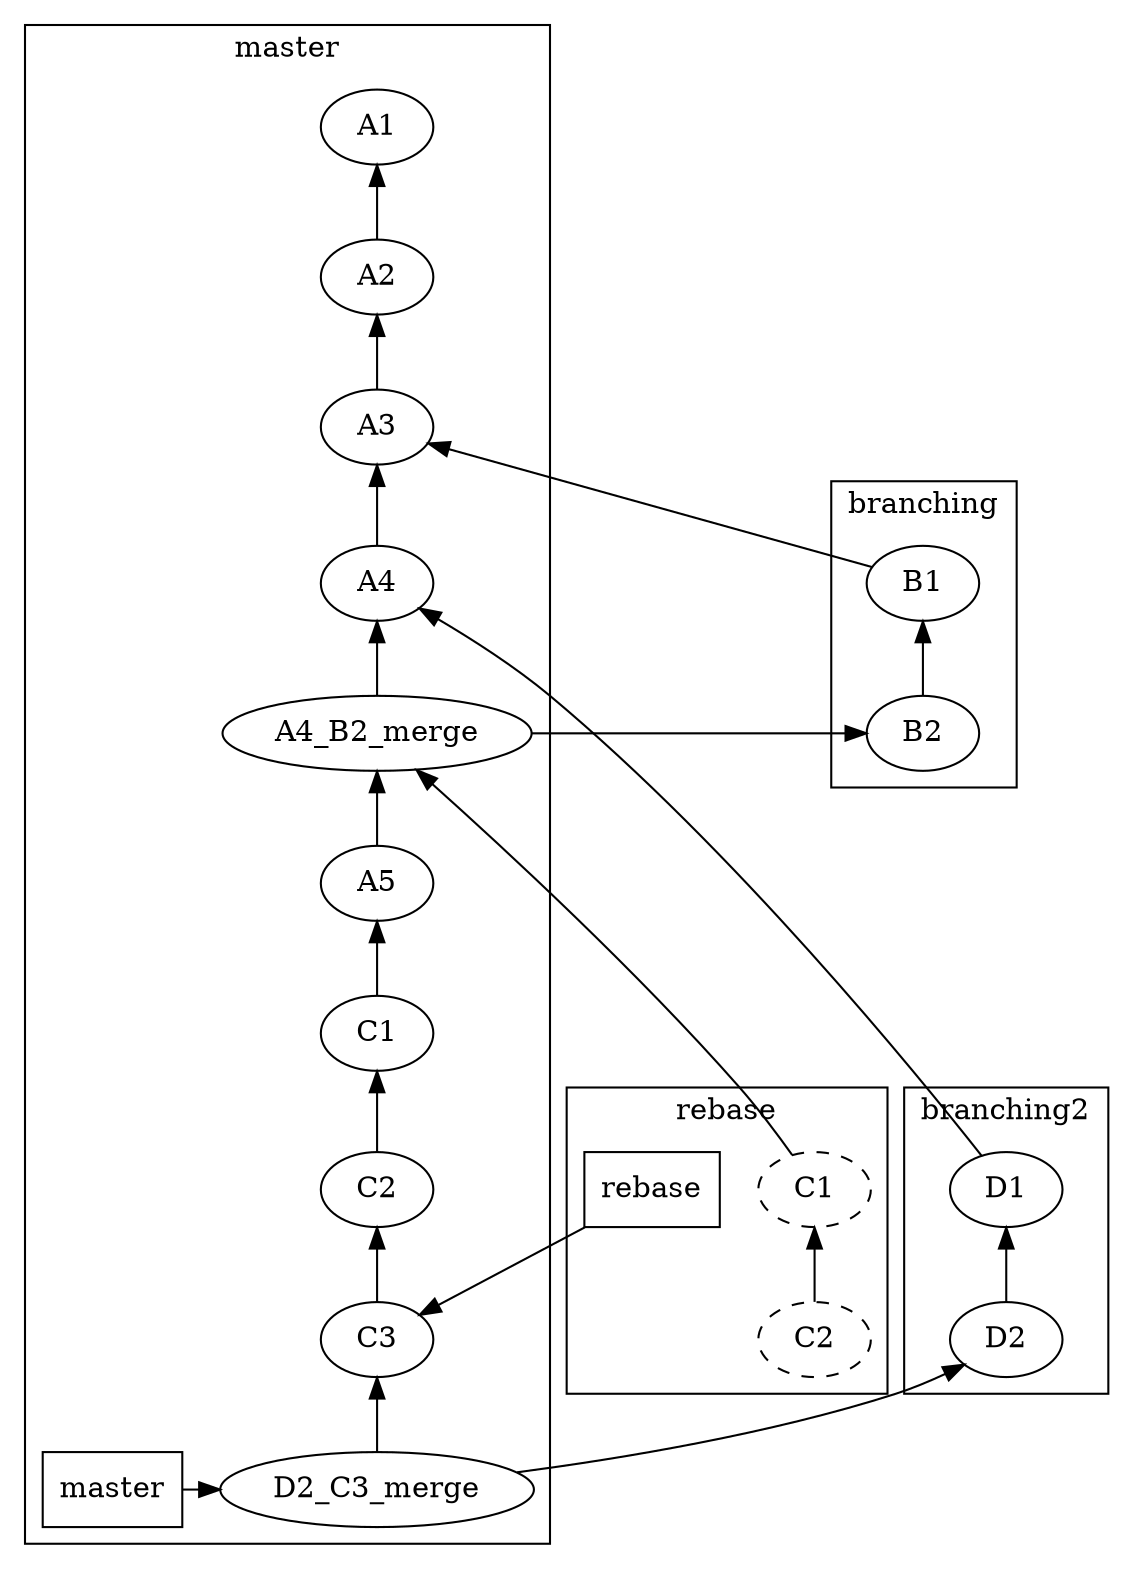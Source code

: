 digraph tree {
    edge[dir=back]

    subgraph cluster_master {
        label="master"
        node [group=main]
        A1 -> A2 -> A3 -> A4 -> A4_B2_merge -> A5 [group=main]
        
        C1_new [label="C1"]
        C2_new [label="C2"]
        C1_new -> C2_new -> C3 [group=main]
        
        C3 -> D2_C3_merge [group=main]
        
        br_master [shape=rectangle; label="master"]
        
    //     br_master -> A1 [style=dashed]
    //     br_master -> A2 [style=dashed]
         br_master -> D2_C3_merge [weight=0; dir=forward]

         {rank=same; D2_C3_merge; br_master}
    }
    
    subgraph cluster_branching {
        label="branching"
        B1 -> B2
//         br_branching [shape=rectangle; label="branching"]
//         br_branching -> B2
//         {rank=same; B2; br_branching}
    }
    
    A3 -> B1 [weight=0]
    B2 -> A4_B2_merge [weight=0]
    
    subgraph cluster_rebase {
        label="rebase"
        C1 [style=dashed]
        C2 [style=dashed]
        C1 -> C2
        br_rebase[label="rebase"; shape="rectangle"]
    }
    
    A4_B2_merge -> C1 [weight=0]
    A5 -> C1_new
    br_rebase -> C3 [weight=0; dir=forward]
    
    subgraph cluster_branching2 {
        label="branching2"
        D1 -> D2
    }
    
    D2 -> D2_C3_merge [weight=0]
    A4 -> D1 [weight=0]
    
//     {rank=same; br_rebase; C3}
}









